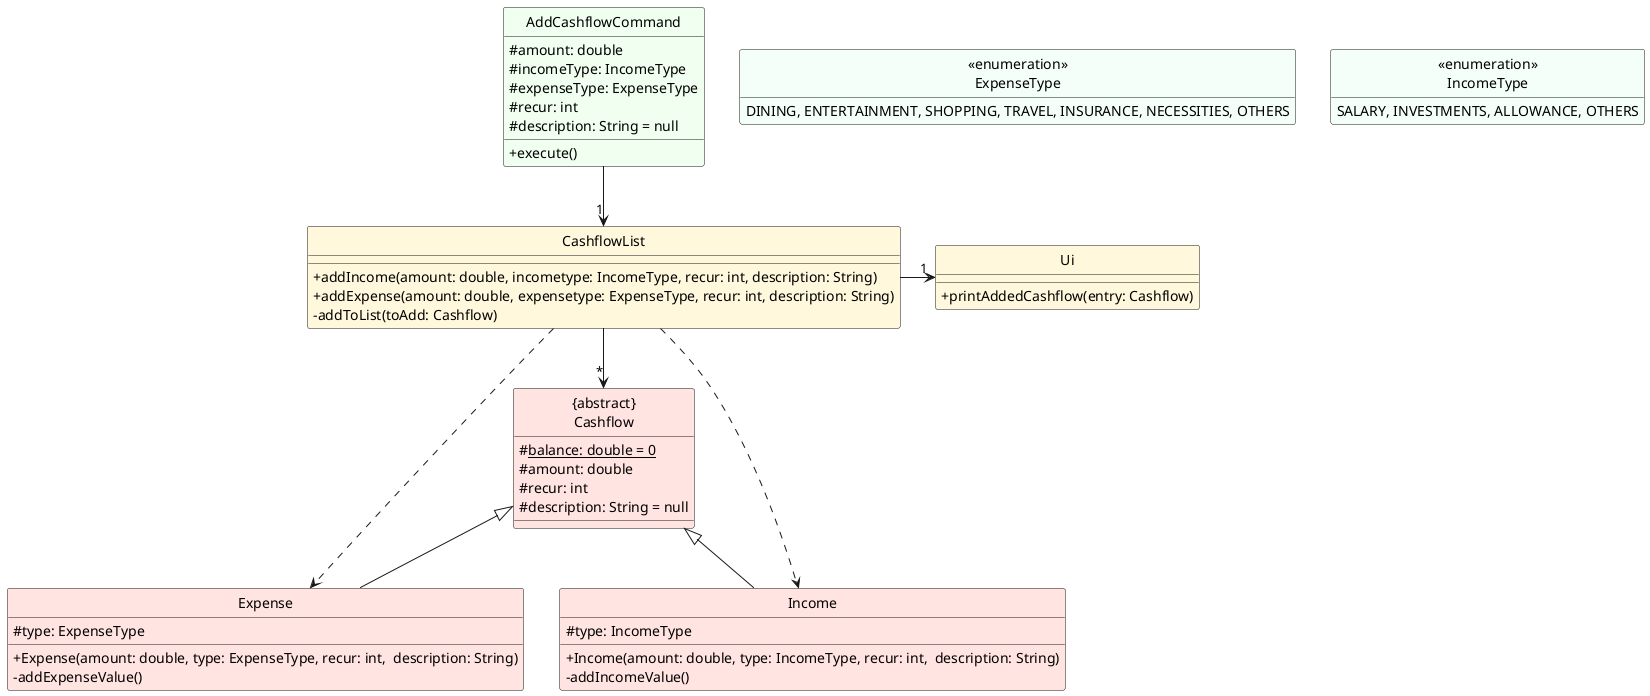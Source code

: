 @startuml
'https://plantuml.com/class-diagram
skinparam classFontColor automatic

Class "{abstract}\nCashflow" as Cashflow #MistyRose {
    #<u>balance: double = 0
    #amount: double
    #recur: int
    #description: String = null
}

Class Expense #MistyRose extends Cashflow {
    #type: ExpenseType
    +Expense(amount: double, type: ExpenseType, recur: int,  description: String)
    -addExpenseValue()
}

Class Income #MistyRose extends Cashflow {
    +Income(amount: double, type: IncomeType, recur: int,  description: String)
    #type: IncomeType
    -addIncomeValue()
}

Class Ui  #Cornsilk {
    +printAddedCashflow(entry: Cashflow)
}

Class CashflowList #Cornsilk {
    +addIncome(amount: double, incometype: IncomeType, recur: int, description: String)
    +addExpense(amount: double, expensetype: ExpenseType, recur: int, description: String)
    -addToList(toAdd: Cashflow)
}

Class AddCashflowCommand #HoneyDew {
    #amount: double
    #incomeType: IncomeType
    #expenseType: ExpenseType
    #recur: int
    #description: String = null
    +execute()
}

enum "<<enumeration>>\nExpenseType" as ExpenseType #MintCream {
    DINING, ENTERTAINMENT, SHOPPING, TRAVEL, INSURANCE, NECESSITIES, OTHERS
}

enum "<<enumeration>>\nIncomeType" as IncomeType #MintCream{
    SALARY, INVESTMENTS, ALLOWANCE, OTHERS
}

CashflowList -right-> "1" Ui
AddCashflowCommand --> "1" CashflowList
CashflowList --> "*" Cashflow
CashflowList ..> Income
CashflowList ..> Expense

hide ExpenseType methods
hide IncomeType methods
hide Circle
skinparam classAttributeIconSize 0

@enduml